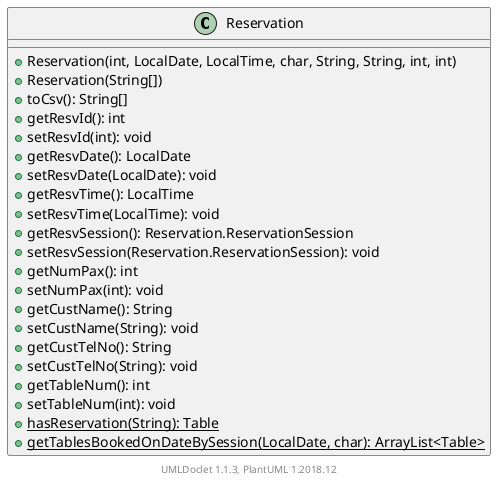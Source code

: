 @startuml

    class Reservation {
        +Reservation(int, LocalDate, LocalTime, char, String, String, int, int)
        +Reservation(String[])
        +toCsv(): String[]
        +getResvId(): int
        +setResvId(int): void
        +getResvDate(): LocalDate
        +setResvDate(LocalDate): void
        +getResvTime(): LocalTime
        +setResvTime(LocalTime): void
        +getResvSession(): Reservation.ReservationSession
        +setResvSession(Reservation.ReservationSession): void
        +getNumPax(): int
        +setNumPax(int): void
        +getCustName(): String
        +setCustName(String): void
        +getCustTelNo(): String
        +setCustTelNo(String): void
        +getTableNum(): int
        +setTableNum(int): void
        {static} +hasReservation(String): Table
        {static} +getTablesBookedOnDateBySession(LocalDate, char): ArrayList<Table>
    }


    center footer UMLDoclet 1.1.3, PlantUML 1.2018.12
@enduml

